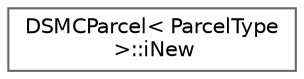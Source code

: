 digraph "Graphical Class Hierarchy"
{
 // LATEX_PDF_SIZE
  bgcolor="transparent";
  edge [fontname=Helvetica,fontsize=10,labelfontname=Helvetica,labelfontsize=10];
  node [fontname=Helvetica,fontsize=10,shape=box,height=0.2,width=0.4];
  rankdir="LR";
  Node0 [id="Node000000",label="DSMCParcel\< ParcelType\l \>::iNew",height=0.2,width=0.4,color="grey40", fillcolor="white", style="filled",URL="$classFoam_1_1DSMCParcel_1_1iNew.html",tooltip=" "];
}
